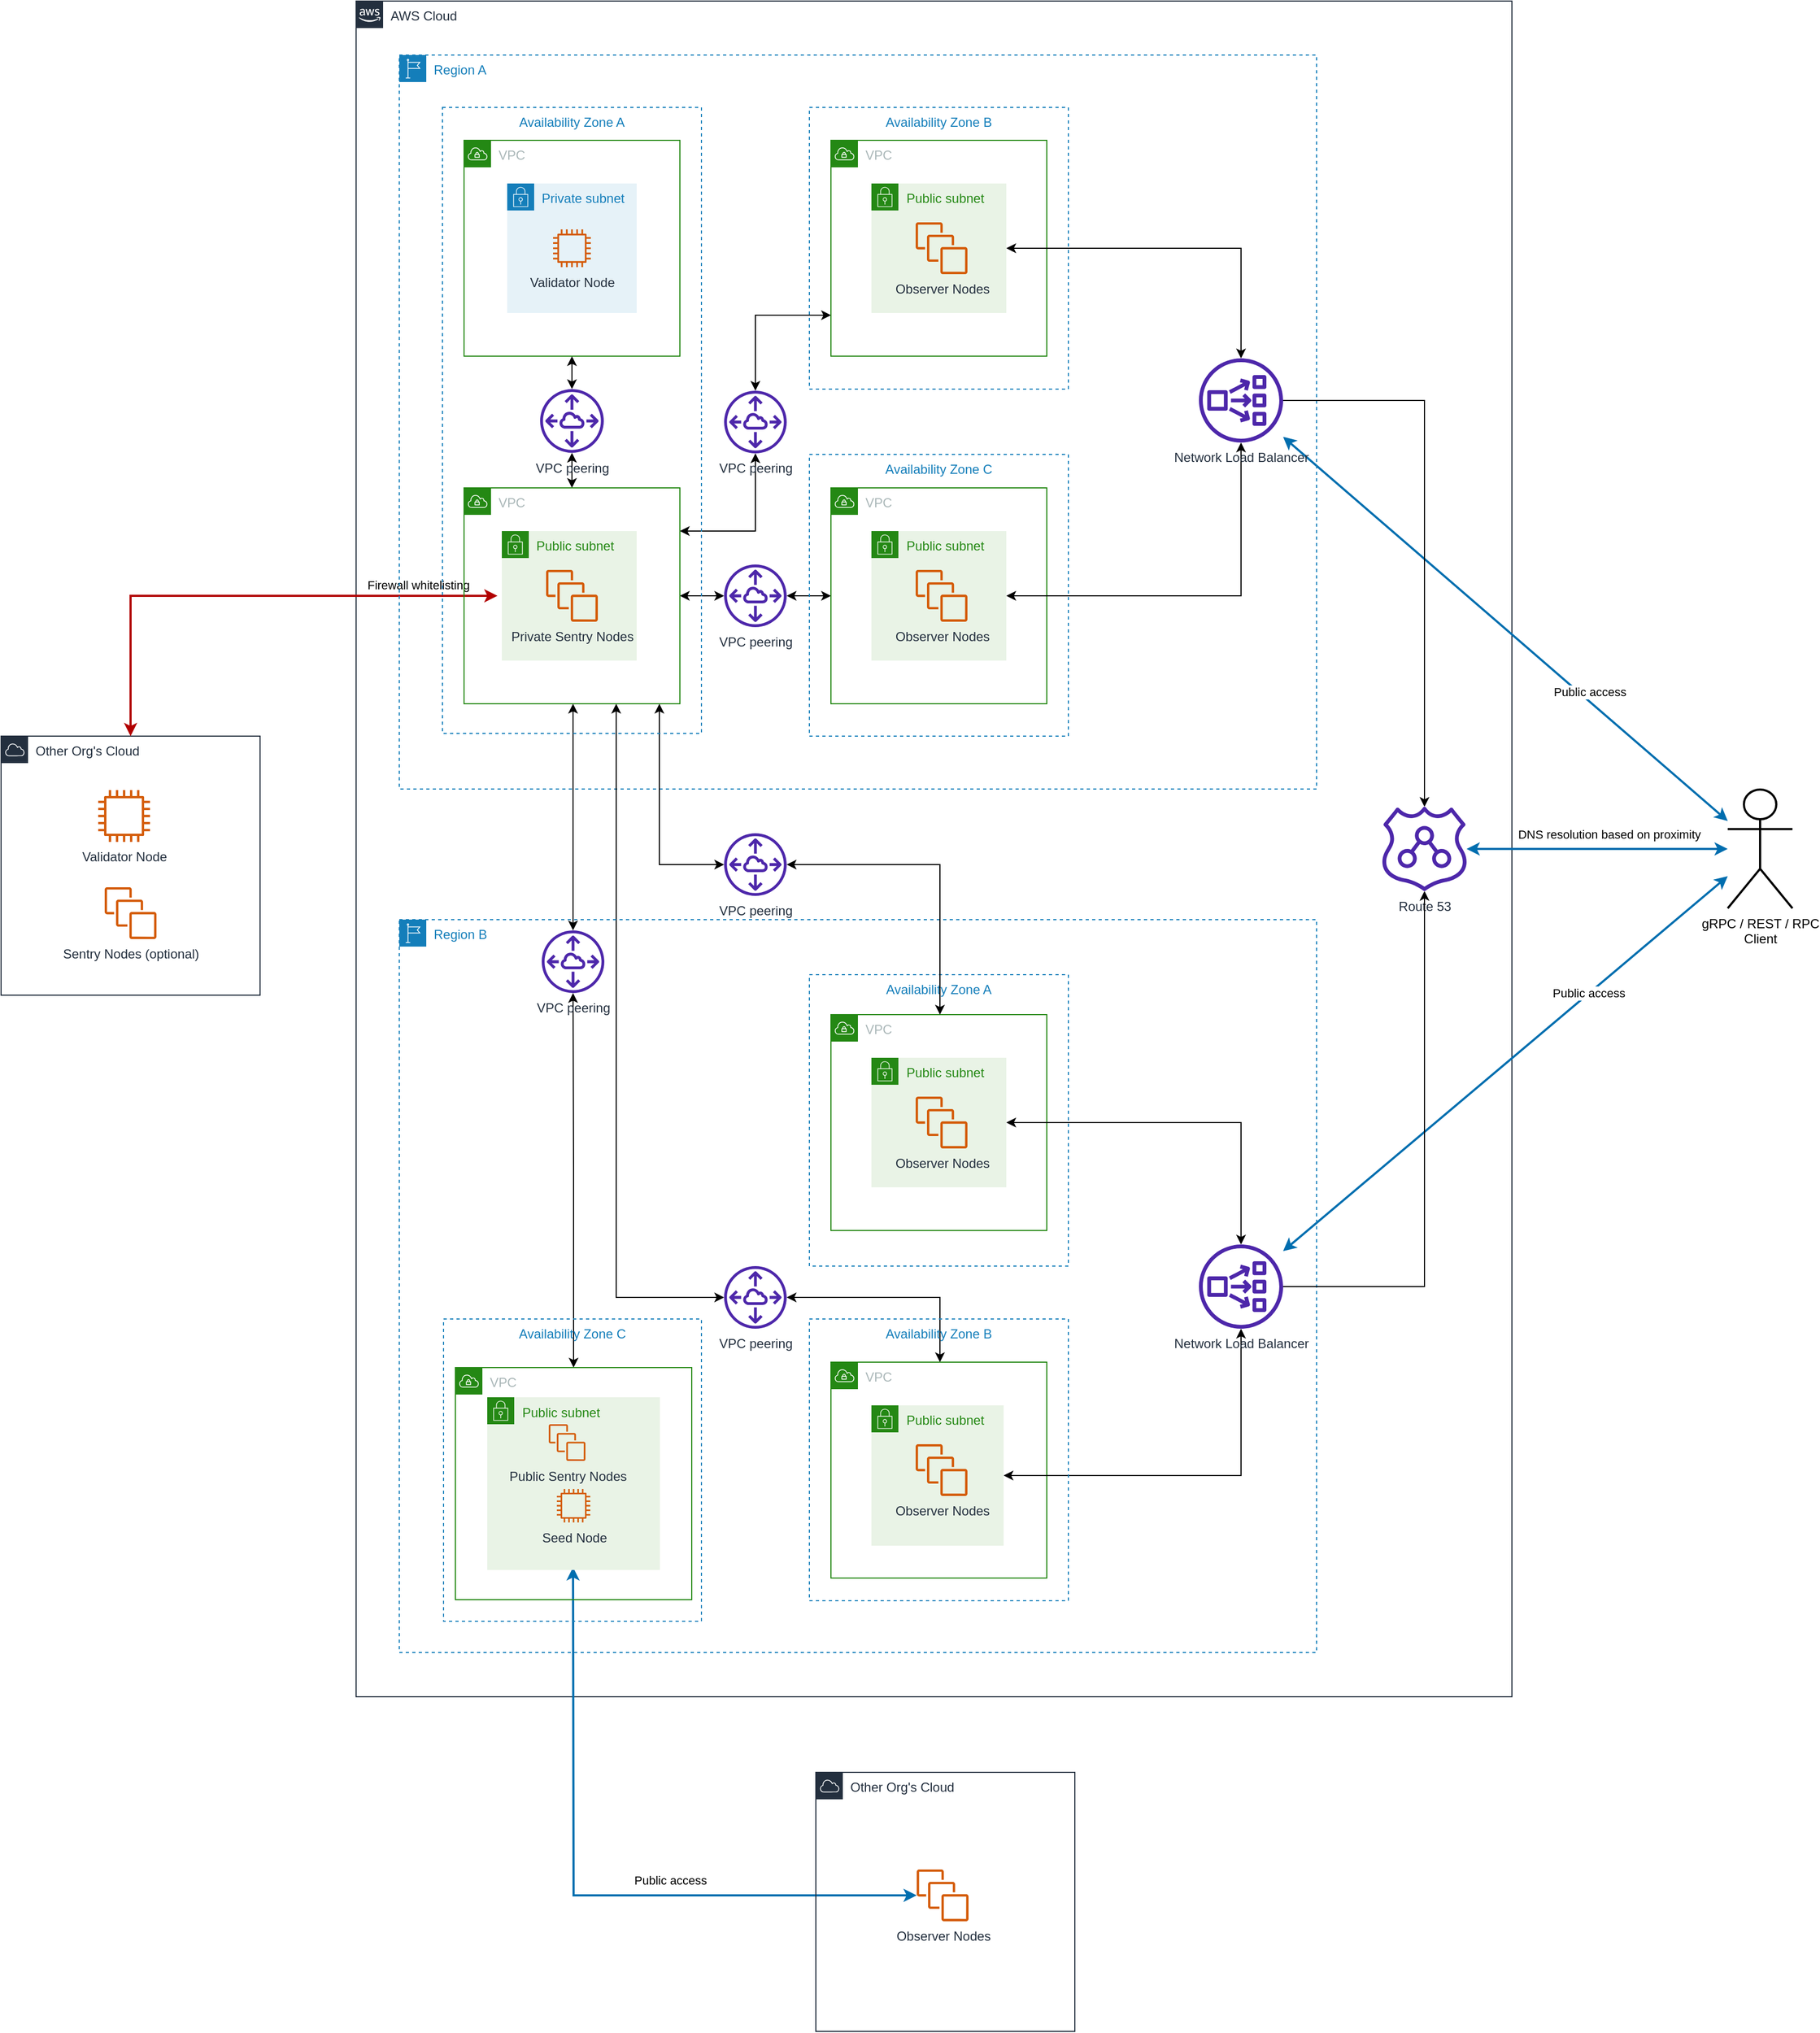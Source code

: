 <mxfile version="17.4.0" type="device"><diagram id="Ht1M8jgEwFfnCIfOTk4-" name="Page-1"><mxGraphModel dx="3083" dy="1185" grid="1" gridSize="10" guides="1" tooltips="1" connect="1" arrows="1" fold="1" page="1" pageScale="1" pageWidth="1169" pageHeight="827" math="0" shadow="0"><root><mxCell id="0"/><mxCell id="1" parent="0"/><mxCell id="qWs7GJj__PbsUUb0vqw0-17" value="AWS Cloud" style="points=[[0,0],[0.25,0],[0.5,0],[0.75,0],[1,0],[1,0.25],[1,0.5],[1,0.75],[1,1],[0.75,1],[0.5,1],[0.25,1],[0,1],[0,0.75],[0,0.5],[0,0.25]];outlineConnect=0;gradientColor=none;html=1;whiteSpace=wrap;fontSize=12;fontStyle=0;container=0;pointerEvents=0;collapsible=0;recursiveResize=0;shape=mxgraph.aws4.group;grIcon=mxgraph.aws4.group_aws_cloud_alt;strokeColor=#232F3E;fillColor=none;verticalAlign=top;align=left;spacingLeft=30;fontColor=#232F3E;dashed=0;" vertex="1" parent="1"><mxGeometry x="39" y="29" width="1071" height="1571" as="geometry"/></mxCell><mxCell id="qWs7GJj__PbsUUb0vqw0-128" value="gRPC / REST / RPC&lt;br&gt;Client" style="shape=umlActor;verticalLabelPosition=bottom;verticalAlign=top;html=1;outlineConnect=0;strokeWidth=2;" vertex="1" parent="1"><mxGeometry x="1310" y="759.5" width="60" height="110" as="geometry"/></mxCell><mxCell id="qWs7GJj__PbsUUb0vqw0-129" value="" style="endArrow=classic;startArrow=classic;html=1;rounded=0;strokeWidth=2;fillColor=#1ba1e2;strokeColor=#006EAF;" edge="1" parent="1" source="qWs7GJj__PbsUUb0vqw0-113" target="qWs7GJj__PbsUUb0vqw0-128"><mxGeometry width="50" height="50" relative="1" as="geometry"><mxPoint x="1130" y="815" as="sourcePoint"/><mxPoint x="1310" y="815" as="targetPoint"/></mxGeometry></mxCell><mxCell id="qWs7GJj__PbsUUb0vqw0-149" value="DNS resolution based on proximity" style="edgeLabel;html=1;align=center;verticalAlign=middle;resizable=0;points=[];" vertex="1" connectable="0" parent="qWs7GJj__PbsUUb0vqw0-129"><mxGeometry x="0.189" relative="1" as="geometry"><mxPoint x="-12" y="-14" as="offset"/></mxGeometry></mxCell><mxCell id="qWs7GJj__PbsUUb0vqw0-139" style="edgeStyle=orthogonalEdgeStyle;rounded=0;orthogonalLoop=1;jettySize=auto;html=1;strokeWidth=2;strokeColor=#006EAF;startArrow=classic;startFill=1;fillColor=#1ba1e2;" edge="1" parent="1" source="qWs7GJj__PbsUUb0vqw0-136"><mxGeometry relative="1" as="geometry"><mxPoint x="240" y="1480" as="targetPoint"/></mxGeometry></mxCell><mxCell id="qWs7GJj__PbsUUb0vqw0-148" value="Public access" style="edgeLabel;html=1;align=center;verticalAlign=middle;resizable=0;points=[];" vertex="1" connectable="0" parent="qWs7GJj__PbsUUb0vqw0-139"><mxGeometry x="-0.263" relative="1" as="geometry"><mxPoint y="-14" as="offset"/></mxGeometry></mxCell><mxCell id="qWs7GJj__PbsUUb0vqw0-131" value="Other Org's Cloud" style="points=[[0,0],[0.25,0],[0.5,0],[0.75,0],[1,0],[1,0.25],[1,0.5],[1,0.75],[1,1],[0.75,1],[0.5,1],[0.25,1],[0,1],[0,0.75],[0,0.5],[0,0.25]];outlineConnect=0;gradientColor=none;html=1;whiteSpace=wrap;fontSize=12;fontStyle=0;container=1;pointerEvents=0;collapsible=0;recursiveResize=0;shape=mxgraph.aws4.group;grIcon=mxgraph.aws4.group_aws_cloud;strokeColor=#232F3E;fillColor=none;verticalAlign=top;align=left;spacingLeft=30;fontColor=#232F3E;dashed=0;" vertex="1" parent="1"><mxGeometry x="465" y="1670" width="240" height="240" as="geometry"/></mxCell><mxCell id="qWs7GJj__PbsUUb0vqw0-136" value="Observer Nodes" style="sketch=0;outlineConnect=0;fontColor=#232F3E;gradientColor=none;fillColor=#D45B07;strokeColor=none;dashed=0;verticalLabelPosition=bottom;verticalAlign=top;align=center;html=1;fontSize=12;fontStyle=0;aspect=fixed;pointerEvents=1;shape=mxgraph.aws4.instances;" vertex="1" parent="qWs7GJj__PbsUUb0vqw0-131"><mxGeometry x="93.5" y="90" width="48" height="48" as="geometry"/></mxCell><mxCell id="qWs7GJj__PbsUUb0vqw0-142" value="Other Org's Cloud" style="points=[[0,0],[0.25,0],[0.5,0],[0.75,0],[1,0],[1,0.25],[1,0.5],[1,0.75],[1,1],[0.75,1],[0.5,1],[0.25,1],[0,1],[0,0.75],[0,0.5],[0,0.25]];outlineConnect=0;gradientColor=none;html=1;whiteSpace=wrap;fontSize=12;fontStyle=0;container=1;pointerEvents=0;collapsible=0;recursiveResize=0;shape=mxgraph.aws4.group;grIcon=mxgraph.aws4.group_aws_cloud;strokeColor=#232F3E;fillColor=none;verticalAlign=top;align=left;spacingLeft=30;fontColor=#232F3E;dashed=0;" vertex="1" parent="1"><mxGeometry x="-290" y="710" width="240" height="240" as="geometry"/></mxCell><mxCell id="qWs7GJj__PbsUUb0vqw0-143" value="Sentry Nodes (optional)" style="sketch=0;outlineConnect=0;fontColor=#232F3E;gradientColor=none;fillColor=#D45B07;strokeColor=none;dashed=0;verticalLabelPosition=bottom;verticalAlign=top;align=center;html=1;fontSize=12;fontStyle=0;aspect=fixed;pointerEvents=1;shape=mxgraph.aws4.instances;" vertex="1" parent="qWs7GJj__PbsUUb0vqw0-142"><mxGeometry x="96" y="140" width="48" height="48" as="geometry"/></mxCell><mxCell id="qWs7GJj__PbsUUb0vqw0-144" value="Validator Node" style="sketch=0;outlineConnect=0;fontColor=#232F3E;gradientColor=none;fillColor=#D45B07;strokeColor=none;dashed=0;verticalLabelPosition=bottom;verticalAlign=top;align=center;html=1;fontSize=12;fontStyle=0;aspect=fixed;pointerEvents=1;shape=mxgraph.aws4.instance2;" vertex="1" parent="qWs7GJj__PbsUUb0vqw0-142"><mxGeometry x="90" y="50" width="48" height="48" as="geometry"/></mxCell><mxCell id="qWs7GJj__PbsUUb0vqw0-145" value="" style="endArrow=classic;startArrow=classic;html=1;rounded=0;strokeWidth=2;fillColor=#e51400;strokeColor=#B20000;" edge="1" parent="1" source="qWs7GJj__PbsUUb0vqw0-142"><mxGeometry width="50" height="50" relative="1" as="geometry"><mxPoint x="-120" y="580" as="sourcePoint"/><mxPoint x="170" y="580" as="targetPoint"/><Array as="points"><mxPoint x="-170" y="580"/></Array></mxGeometry></mxCell><mxCell id="qWs7GJj__PbsUUb0vqw0-146" value="Firewall whitelisting&amp;nbsp;" style="edgeLabel;html=1;align=center;verticalAlign=middle;resizable=0;points=[];" vertex="1" connectable="0" parent="qWs7GJj__PbsUUb0vqw0-145"><mxGeometry x="-0.42" y="3" relative="1" as="geometry"><mxPoint x="261" y="-7" as="offset"/></mxGeometry></mxCell><mxCell id="qWs7GJj__PbsUUb0vqw0-151" value="" style="endArrow=classic;startArrow=classic;html=1;rounded=0;strokeWidth=2;fillColor=#1ba1e2;strokeColor=#006EAF;" edge="1" parent="1" source="qWs7GJj__PbsUUb0vqw0-56" target="qWs7GJj__PbsUUb0vqw0-128"><mxGeometry width="50" height="50" relative="1" as="geometry"><mxPoint x="898" y="398.95" as="sourcePoint"/><mxPoint x="1380" y="770" as="targetPoint"/></mxGeometry></mxCell><mxCell id="qWs7GJj__PbsUUb0vqw0-152" value="Public access" style="edgeLabel;html=1;align=center;verticalAlign=middle;resizable=0;points=[];rotation=0;" vertex="1" connectable="0" parent="qWs7GJj__PbsUUb0vqw0-151"><mxGeometry x="0.189" relative="1" as="geometry"><mxPoint x="39" y="25" as="offset"/></mxGeometry></mxCell><mxCell id="qWs7GJj__PbsUUb0vqw0-153" value="" style="endArrow=classic;startArrow=classic;html=1;rounded=0;strokeWidth=2;fillColor=#1ba1e2;strokeColor=#006EAF;" edge="1" parent="1" source="qWs7GJj__PbsUUb0vqw0-106" target="qWs7GJj__PbsUUb0vqw0-128"><mxGeometry width="50" height="50" relative="1" as="geometry"><mxPoint x="980" y="949.995" as="sourcePoint"/><mxPoint x="1472" y="1314.391" as="targetPoint"/></mxGeometry></mxCell><mxCell id="qWs7GJj__PbsUUb0vqw0-156" value="Public access" style="edgeLabel;html=1;align=center;verticalAlign=middle;resizable=0;points=[];" vertex="1" connectable="0" parent="qWs7GJj__PbsUUb0vqw0-153"><mxGeometry x="0.551" y="2" relative="1" as="geometry"><mxPoint x="-36" y="32" as="offset"/></mxGeometry></mxCell><mxCell id="qWs7GJj__PbsUUb0vqw0-22" value="Region A" style="points=[[0,0],[0.25,0],[0.5,0],[0.75,0],[1,0],[1,0.25],[1,0.5],[1,0.75],[1,1],[0.75,1],[0.5,1],[0.25,1],[0,1],[0,0.75],[0,0.5],[0,0.25]];outlineConnect=0;gradientColor=none;html=1;whiteSpace=wrap;fontSize=12;fontStyle=0;container=0;pointerEvents=0;collapsible=0;recursiveResize=0;shape=mxgraph.aws4.group;grIcon=mxgraph.aws4.group_region;strokeColor=#147EBA;fillColor=none;verticalAlign=top;align=left;spacingLeft=30;fontColor=#147EBA;dashed=1;" vertex="1" parent="1"><mxGeometry x="79" y="79" width="850" height="680" as="geometry"/></mxCell><mxCell id="qWs7GJj__PbsUUb0vqw0-39" value="" style="edgeStyle=orthogonalEdgeStyle;rounded=0;orthogonalLoop=1;jettySize=auto;html=1;startArrow=classic;startFill=1;" edge="1" parent="1" source="qWs7GJj__PbsUUb0vqw0-14" target="qWs7GJj__PbsUUb0vqw0-23"><mxGeometry relative="1" as="geometry"/></mxCell><mxCell id="qWs7GJj__PbsUUb0vqw0-14" value="VPC" style="points=[[0,0],[0.25,0],[0.5,0],[0.75,0],[1,0],[1,0.25],[1,0.5],[1,0.75],[1,1],[0.75,1],[0.5,1],[0.25,1],[0,1],[0,0.75],[0,0.5],[0,0.25]];outlineConnect=0;gradientColor=none;html=1;whiteSpace=wrap;fontSize=12;fontStyle=0;container=1;pointerEvents=0;collapsible=0;recursiveResize=0;shape=mxgraph.aws4.group;grIcon=mxgraph.aws4.group_vpc;strokeColor=#248814;fillColor=none;verticalAlign=top;align=left;spacingLeft=30;fontColor=#AAB7B8;dashed=0;" vertex="1" parent="1"><mxGeometry x="139" y="158" width="200" height="200" as="geometry"/></mxCell><mxCell id="qWs7GJj__PbsUUb0vqw0-36" value="Private subnet" style="points=[[0,0],[0.25,0],[0.5,0],[0.75,0],[1,0],[1,0.25],[1,0.5],[1,0.75],[1,1],[0.75,1],[0.5,1],[0.25,1],[0,1],[0,0.75],[0,0.5],[0,0.25]];outlineConnect=0;gradientColor=none;html=1;whiteSpace=wrap;fontSize=12;fontStyle=0;container=1;pointerEvents=0;collapsible=0;recursiveResize=0;shape=mxgraph.aws4.group;grIcon=mxgraph.aws4.group_security_group;grStroke=0;strokeColor=#147EBA;fillColor=#E6F2F8;verticalAlign=top;align=left;spacingLeft=30;fontColor=#147EBA;dashed=0;" vertex="1" parent="qWs7GJj__PbsUUb0vqw0-14"><mxGeometry x="40" y="40" width="120" height="120" as="geometry"/></mxCell><mxCell id="qWs7GJj__PbsUUb0vqw0-6" value="Validator Node" style="sketch=0;outlineConnect=0;fontColor=#232F3E;gradientColor=none;fillColor=#D45B07;strokeColor=none;dashed=0;verticalLabelPosition=bottom;verticalAlign=top;align=center;html=1;fontSize=12;fontStyle=0;aspect=fixed;pointerEvents=1;shape=mxgraph.aws4.instance2;" vertex="1" parent="qWs7GJj__PbsUUb0vqw0-36"><mxGeometry x="42.5" y="42.5" width="35" height="35" as="geometry"/></mxCell><mxCell id="qWs7GJj__PbsUUb0vqw0-38" value="" style="edgeStyle=orthogonalEdgeStyle;rounded=0;orthogonalLoop=1;jettySize=auto;html=1;startArrow=classic;startFill=1;" edge="1" parent="1" source="qWs7GJj__PbsUUb0vqw0-18" target="qWs7GJj__PbsUUb0vqw0-23"><mxGeometry relative="1" as="geometry"/></mxCell><mxCell id="qWs7GJj__PbsUUb0vqw0-44" value="" style="edgeStyle=orthogonalEdgeStyle;rounded=0;orthogonalLoop=1;jettySize=auto;html=1;startArrow=classic;startFill=1;" edge="1" parent="1" source="qWs7GJj__PbsUUb0vqw0-18" target="qWs7GJj__PbsUUb0vqw0-41"><mxGeometry relative="1" as="geometry"/></mxCell><mxCell id="qWs7GJj__PbsUUb0vqw0-54" style="edgeStyle=orthogonalEdgeStyle;rounded=0;orthogonalLoop=1;jettySize=auto;html=1;startArrow=classic;startFill=1;" edge="1" parent="1" source="qWs7GJj__PbsUUb0vqw0-18" target="qWs7GJj__PbsUUb0vqw0-51"><mxGeometry relative="1" as="geometry"><Array as="points"><mxPoint x="409" y="520"/></Array></mxGeometry></mxCell><mxCell id="qWs7GJj__PbsUUb0vqw0-102" style="edgeStyle=orthogonalEdgeStyle;rounded=0;orthogonalLoop=1;jettySize=auto;html=1;startArrow=classic;startFill=1;" edge="1" parent="1" source="qWs7GJj__PbsUUb0vqw0-18" target="qWs7GJj__PbsUUb0vqw0-98"><mxGeometry relative="1" as="geometry"><Array as="points"><mxPoint x="320" y="829"/></Array></mxGeometry></mxCell><mxCell id="qWs7GJj__PbsUUb0vqw0-105" style="edgeStyle=orthogonalEdgeStyle;rounded=0;orthogonalLoop=1;jettySize=auto;html=1;startArrow=classic;startFill=1;" edge="1" parent="1" source="qWs7GJj__PbsUUb0vqw0-18" target="qWs7GJj__PbsUUb0vqw0-103"><mxGeometry relative="1" as="geometry"><Array as="points"><mxPoint x="280" y="1230"/></Array></mxGeometry></mxCell><mxCell id="qWs7GJj__PbsUUb0vqw0-124" style="edgeStyle=orthogonalEdgeStyle;rounded=0;orthogonalLoop=1;jettySize=auto;html=1;startArrow=classic;startFill=1;" edge="1" parent="1" source="qWs7GJj__PbsUUb0vqw0-18" target="qWs7GJj__PbsUUb0vqw0-120"><mxGeometry relative="1" as="geometry"><Array as="points"><mxPoint x="240" y="770"/><mxPoint x="240" y="770"/></Array></mxGeometry></mxCell><mxCell id="qWs7GJj__PbsUUb0vqw0-18" value="VPC" style="points=[[0,0],[0.25,0],[0.5,0],[0.75,0],[1,0],[1,0.25],[1,0.5],[1,0.75],[1,1],[0.75,1],[0.5,1],[0.25,1],[0,1],[0,0.75],[0,0.5],[0,0.25]];outlineConnect=0;gradientColor=none;html=1;whiteSpace=wrap;fontSize=12;fontStyle=0;container=1;pointerEvents=0;collapsible=0;recursiveResize=0;shape=mxgraph.aws4.group;grIcon=mxgraph.aws4.group_vpc;strokeColor=#248814;fillColor=none;verticalAlign=top;align=left;spacingLeft=30;fontColor=#AAB7B8;dashed=0;" vertex="1" parent="1"><mxGeometry x="139" y="480" width="200" height="200" as="geometry"/></mxCell><mxCell id="qWs7GJj__PbsUUb0vqw0-37" value="Public subnet" style="points=[[0,0],[0.25,0],[0.5,0],[0.75,0],[1,0],[1,0.25],[1,0.5],[1,0.75],[1,1],[0.75,1],[0.5,1],[0.25,1],[0,1],[0,0.75],[0,0.5],[0,0.25]];outlineConnect=0;gradientColor=none;html=1;whiteSpace=wrap;fontSize=12;fontStyle=0;container=1;pointerEvents=0;collapsible=0;recursiveResize=0;shape=mxgraph.aws4.group;grIcon=mxgraph.aws4.group_security_group;grStroke=0;strokeColor=#248814;fillColor=#E9F3E6;verticalAlign=top;align=left;spacingLeft=30;fontColor=#248814;dashed=0;" vertex="1" parent="qWs7GJj__PbsUUb0vqw0-18"><mxGeometry x="35" y="40" width="125" height="120" as="geometry"/></mxCell><mxCell id="qWs7GJj__PbsUUb0vqw0-20" value="Private Sentry Nodes" style="sketch=0;outlineConnect=0;fontColor=#232F3E;gradientColor=none;fillColor=#D45B07;strokeColor=none;dashed=0;verticalLabelPosition=bottom;verticalAlign=top;align=center;html=1;fontSize=12;fontStyle=0;aspect=fixed;pointerEvents=1;shape=mxgraph.aws4.instances;" vertex="1" parent="qWs7GJj__PbsUUb0vqw0-37"><mxGeometry x="41" y="36" width="48" height="48" as="geometry"/></mxCell><mxCell id="qWs7GJj__PbsUUb0vqw0-23" value="VPC peering" style="sketch=0;outlineConnect=0;fontColor=#232F3E;gradientColor=none;fillColor=#4D27AA;strokeColor=none;dashed=0;verticalLabelPosition=bottom;verticalAlign=top;align=center;html=1;fontSize=12;fontStyle=0;aspect=fixed;pointerEvents=1;shape=mxgraph.aws4.peering;" vertex="1" parent="1"><mxGeometry x="209.5" y="388.5" width="59" height="59" as="geometry"/></mxCell><mxCell id="qWs7GJj__PbsUUb0vqw0-42" value="" style="edgeStyle=orthogonalEdgeStyle;rounded=0;orthogonalLoop=1;jettySize=auto;html=1;startArrow=classic;startFill=1;" edge="1" parent="1" source="qWs7GJj__PbsUUb0vqw0-34" target="qWs7GJj__PbsUUb0vqw0-41"><mxGeometry relative="1" as="geometry"/></mxCell><mxCell id="qWs7GJj__PbsUUb0vqw0-34" value="VPC" style="points=[[0,0],[0.25,0],[0.5,0],[0.75,0],[1,0],[1,0.25],[1,0.5],[1,0.75],[1,1],[0.75,1],[0.5,1],[0.25,1],[0,1],[0,0.75],[0,0.5],[0,0.25]];outlineConnect=0;gradientColor=none;html=1;whiteSpace=wrap;fontSize=12;fontStyle=0;container=1;pointerEvents=0;collapsible=0;recursiveResize=0;shape=mxgraph.aws4.group;grIcon=mxgraph.aws4.group_vpc;strokeColor=#248814;fillColor=none;verticalAlign=top;align=left;spacingLeft=30;fontColor=#AAB7B8;dashed=0;" vertex="1" parent="1"><mxGeometry x="479" y="480" width="200" height="200" as="geometry"/></mxCell><mxCell id="qWs7GJj__PbsUUb0vqw0-41" value="VPC peering" style="sketch=0;outlineConnect=0;fontColor=#232F3E;gradientColor=none;fillColor=#4D27AA;strokeColor=none;dashed=0;verticalLabelPosition=bottom;verticalAlign=top;align=center;html=1;fontSize=12;fontStyle=0;aspect=fixed;pointerEvents=1;shape=mxgraph.aws4.peering;" vertex="1" parent="1"><mxGeometry x="380" y="551" width="58" height="58" as="geometry"/></mxCell><mxCell id="qWs7GJj__PbsUUb0vqw0-45" value="Availability Zone C" style="fillColor=none;strokeColor=#147EBA;dashed=1;verticalAlign=top;fontStyle=0;fontColor=#147EBA;" vertex="1" parent="1"><mxGeometry x="459" y="449" width="240" height="261" as="geometry"/></mxCell><mxCell id="qWs7GJj__PbsUUb0vqw0-110" style="edgeStyle=orthogonalEdgeStyle;rounded=0;orthogonalLoop=1;jettySize=auto;html=1;startArrow=classic;startFill=1;" edge="1" parent="1" source="qWs7GJj__PbsUUb0vqw0-46" target="qWs7GJj__PbsUUb0vqw0-56"><mxGeometry relative="1" as="geometry"/></mxCell><mxCell id="qWs7GJj__PbsUUb0vqw0-46" value="Public subnet" style="points=[[0,0],[0.25,0],[0.5,0],[0.75,0],[1,0],[1,0.25],[1,0.5],[1,0.75],[1,1],[0.75,1],[0.5,1],[0.25,1],[0,1],[0,0.75],[0,0.5],[0,0.25]];outlineConnect=0;gradientColor=none;html=1;whiteSpace=wrap;fontSize=12;fontStyle=0;container=1;pointerEvents=0;collapsible=0;recursiveResize=0;shape=mxgraph.aws4.group;grIcon=mxgraph.aws4.group_security_group;grStroke=0;strokeColor=#248814;fillColor=#E9F3E6;verticalAlign=top;align=left;spacingLeft=30;fontColor=#248814;dashed=0;" vertex="1" parent="1"><mxGeometry x="516.5" y="520" width="125" height="120" as="geometry"/></mxCell><mxCell id="qWs7GJj__PbsUUb0vqw0-47" value="Observer Nodes" style="sketch=0;outlineConnect=0;fontColor=#232F3E;gradientColor=none;fillColor=#D45B07;strokeColor=none;dashed=0;verticalLabelPosition=bottom;verticalAlign=top;align=center;html=1;fontSize=12;fontStyle=0;aspect=fixed;pointerEvents=1;shape=mxgraph.aws4.instances;" vertex="1" parent="qWs7GJj__PbsUUb0vqw0-46"><mxGeometry x="41" y="36" width="48" height="48" as="geometry"/></mxCell><mxCell id="qWs7GJj__PbsUUb0vqw0-53" style="edgeStyle=orthogonalEdgeStyle;rounded=0;orthogonalLoop=1;jettySize=auto;html=1;startArrow=classic;startFill=1;" edge="1" parent="1" source="qWs7GJj__PbsUUb0vqw0-48" target="qWs7GJj__PbsUUb0vqw0-51"><mxGeometry relative="1" as="geometry"><Array as="points"><mxPoint x="409" y="320"/></Array></mxGeometry></mxCell><mxCell id="qWs7GJj__PbsUUb0vqw0-48" value="VPC" style="points=[[0,0],[0.25,0],[0.5,0],[0.75,0],[1,0],[1,0.25],[1,0.5],[1,0.75],[1,1],[0.75,1],[0.5,1],[0.25,1],[0,1],[0,0.75],[0,0.5],[0,0.25]];outlineConnect=0;gradientColor=none;html=1;whiteSpace=wrap;fontSize=12;fontStyle=0;container=1;pointerEvents=0;collapsible=0;recursiveResize=0;shape=mxgraph.aws4.group;grIcon=mxgraph.aws4.group_vpc;strokeColor=#248814;fillColor=none;verticalAlign=top;align=left;spacingLeft=30;fontColor=#AAB7B8;dashed=0;" vertex="1" parent="1"><mxGeometry x="479" y="158" width="200" height="200" as="geometry"/></mxCell><mxCell id="qWs7GJj__PbsUUb0vqw0-49" value="Public subnet" style="points=[[0,0],[0.25,0],[0.5,0],[0.75,0],[1,0],[1,0.25],[1,0.5],[1,0.75],[1,1],[0.75,1],[0.5,1],[0.25,1],[0,1],[0,0.75],[0,0.5],[0,0.25]];outlineConnect=0;gradientColor=none;html=1;whiteSpace=wrap;fontSize=12;fontStyle=0;container=1;pointerEvents=0;collapsible=0;recursiveResize=0;shape=mxgraph.aws4.group;grIcon=mxgraph.aws4.group_security_group;grStroke=0;strokeColor=#248814;fillColor=#E9F3E6;verticalAlign=top;align=left;spacingLeft=30;fontColor=#248814;dashed=0;" vertex="1" parent="qWs7GJj__PbsUUb0vqw0-48"><mxGeometry x="37.5" y="40" width="125" height="120" as="geometry"/></mxCell><mxCell id="qWs7GJj__PbsUUb0vqw0-50" value="Observer Nodes" style="sketch=0;outlineConnect=0;fontColor=#232F3E;gradientColor=none;fillColor=#D45B07;strokeColor=none;dashed=0;verticalLabelPosition=bottom;verticalAlign=top;align=center;html=1;fontSize=12;fontStyle=0;aspect=fixed;pointerEvents=1;shape=mxgraph.aws4.instances;" vertex="1" parent="qWs7GJj__PbsUUb0vqw0-49"><mxGeometry x="41" y="36" width="48" height="48" as="geometry"/></mxCell><mxCell id="qWs7GJj__PbsUUb0vqw0-51" value="VPC peering" style="sketch=0;outlineConnect=0;fontColor=#232F3E;gradientColor=none;fillColor=#4D27AA;strokeColor=none;dashed=0;verticalLabelPosition=bottom;verticalAlign=top;align=center;html=1;fontSize=12;fontStyle=0;aspect=fixed;pointerEvents=1;shape=mxgraph.aws4.peering;" vertex="1" parent="1"><mxGeometry x="380" y="390" width="58" height="58" as="geometry"/></mxCell><mxCell id="qWs7GJj__PbsUUb0vqw0-114" style="edgeStyle=orthogonalEdgeStyle;rounded=0;orthogonalLoop=1;jettySize=auto;html=1;" edge="1" parent="1" source="qWs7GJj__PbsUUb0vqw0-56" target="qWs7GJj__PbsUUb0vqw0-113"><mxGeometry relative="1" as="geometry"><Array as="points"><mxPoint x="1029" y="399"/></Array></mxGeometry></mxCell><mxCell id="qWs7GJj__PbsUUb0vqw0-56" value="Network Load Balancer" style="sketch=0;outlineConnect=0;fontColor=#232F3E;gradientColor=none;fillColor=#4D27AA;strokeColor=none;dashed=0;verticalLabelPosition=bottom;verticalAlign=top;align=center;html=1;fontSize=12;fontStyle=0;aspect=fixed;pointerEvents=1;shape=mxgraph.aws4.network_load_balancer;" vertex="1" parent="1"><mxGeometry x="820" y="360" width="78" height="78" as="geometry"/></mxCell><mxCell id="qWs7GJj__PbsUUb0vqw0-89" value="Region B" style="points=[[0,0],[0.25,0],[0.5,0],[0.75,0],[1,0],[1,0.25],[1,0.5],[1,0.75],[1,1],[0.75,1],[0.5,1],[0.25,1],[0,1],[0,0.75],[0,0.5],[0,0.25]];outlineConnect=0;gradientColor=none;html=1;whiteSpace=wrap;fontSize=12;fontStyle=0;container=1;pointerEvents=0;collapsible=0;recursiveResize=0;shape=mxgraph.aws4.group;grIcon=mxgraph.aws4.group_region;strokeColor=#147EBA;fillColor=none;verticalAlign=top;align=left;spacingLeft=30;fontColor=#147EBA;dashed=1;" vertex="1" parent="1"><mxGeometry x="79" y="880" width="850" height="679" as="geometry"/></mxCell><mxCell id="qWs7GJj__PbsUUb0vqw0-104" style="edgeStyle=orthogonalEdgeStyle;rounded=0;orthogonalLoop=1;jettySize=auto;html=1;startArrow=classic;startFill=1;" edge="1" parent="qWs7GJj__PbsUUb0vqw0-89" source="qWs7GJj__PbsUUb0vqw0-90" target="qWs7GJj__PbsUUb0vqw0-103"><mxGeometry relative="1" as="geometry"><Array as="points"><mxPoint x="501" y="350"/></Array></mxGeometry></mxCell><mxCell id="qWs7GJj__PbsUUb0vqw0-90" value="VPC" style="points=[[0,0],[0.25,0],[0.5,0],[0.75,0],[1,0],[1,0.25],[1,0.5],[1,0.75],[1,1],[0.75,1],[0.5,1],[0.25,1],[0,1],[0,0.75],[0,0.5],[0,0.25]];outlineConnect=0;gradientColor=none;html=1;whiteSpace=wrap;fontSize=12;fontStyle=0;container=1;pointerEvents=0;collapsible=0;recursiveResize=0;shape=mxgraph.aws4.group;grIcon=mxgraph.aws4.group_vpc;strokeColor=#248814;fillColor=none;verticalAlign=top;align=left;spacingLeft=30;fontColor=#AAB7B8;dashed=0;" vertex="1" parent="qWs7GJj__PbsUUb0vqw0-89"><mxGeometry x="400" y="410" width="200" height="200" as="geometry"/></mxCell><mxCell id="qWs7GJj__PbsUUb0vqw0-112" style="edgeStyle=orthogonalEdgeStyle;rounded=0;orthogonalLoop=1;jettySize=auto;html=1;startArrow=classic;startFill=1;" edge="1" parent="qWs7GJj__PbsUUb0vqw0-89" source="qWs7GJj__PbsUUb0vqw0-92" target="qWs7GJj__PbsUUb0vqw0-106"><mxGeometry relative="1" as="geometry"/></mxCell><mxCell id="qWs7GJj__PbsUUb0vqw0-92" value="Public subnet" style="points=[[0,0],[0.25,0],[0.5,0],[0.75,0],[1,0],[1,0.25],[1,0.5],[1,0.75],[1,1],[0.75,1],[0.5,1],[0.25,1],[0,1],[0,0.75],[0,0.5],[0,0.25]];outlineConnect=0;gradientColor=none;html=1;whiteSpace=wrap;fontSize=12;fontStyle=0;container=1;pointerEvents=0;collapsible=0;recursiveResize=0;shape=mxgraph.aws4.group;grIcon=mxgraph.aws4.group_security_group;grStroke=0;strokeColor=#248814;fillColor=#E9F3E6;verticalAlign=top;align=left;spacingLeft=30;fontColor=#248814;dashed=0;" vertex="1" parent="qWs7GJj__PbsUUb0vqw0-89"><mxGeometry x="437.5" y="450" width="122.5" height="130" as="geometry"/></mxCell><mxCell id="qWs7GJj__PbsUUb0vqw0-93" value="Observer Nodes" style="sketch=0;outlineConnect=0;fontColor=#232F3E;gradientColor=none;fillColor=#D45B07;strokeColor=none;dashed=0;verticalLabelPosition=bottom;verticalAlign=top;align=center;html=1;fontSize=12;fontStyle=0;aspect=fixed;pointerEvents=1;shape=mxgraph.aws4.instances;" vertex="1" parent="qWs7GJj__PbsUUb0vqw0-92"><mxGeometry x="41" y="36" width="48" height="48" as="geometry"/></mxCell><mxCell id="qWs7GJj__PbsUUb0vqw0-91" value="Availability Zone B" style="fillColor=none;strokeColor=#147EBA;dashed=1;verticalAlign=top;fontStyle=0;fontColor=#147EBA;" vertex="1" parent="qWs7GJj__PbsUUb0vqw0-92"><mxGeometry x="-57.5" y="-80" width="240" height="261" as="geometry"/></mxCell><mxCell id="qWs7GJj__PbsUUb0vqw0-94" value="VPC" style="points=[[0,0],[0.25,0],[0.5,0],[0.75,0],[1,0],[1,0.25],[1,0.5],[1,0.75],[1,1],[0.75,1],[0.5,1],[0.25,1],[0,1],[0,0.75],[0,0.5],[0,0.25]];outlineConnect=0;gradientColor=none;html=1;whiteSpace=wrap;fontSize=12;fontStyle=0;container=1;pointerEvents=0;collapsible=0;recursiveResize=0;shape=mxgraph.aws4.group;grIcon=mxgraph.aws4.group_vpc;strokeColor=#248814;fillColor=none;verticalAlign=top;align=left;spacingLeft=30;fontColor=#AAB7B8;dashed=0;" vertex="1" parent="qWs7GJj__PbsUUb0vqw0-89"><mxGeometry x="400" y="88" width="200" height="200" as="geometry"/></mxCell><mxCell id="qWs7GJj__PbsUUb0vqw0-95" value="Public subnet" style="points=[[0,0],[0.25,0],[0.5,0],[0.75,0],[1,0],[1,0.25],[1,0.5],[1,0.75],[1,1],[0.75,1],[0.5,1],[0.25,1],[0,1],[0,0.75],[0,0.5],[0,0.25]];outlineConnect=0;gradientColor=none;html=1;whiteSpace=wrap;fontSize=12;fontStyle=0;container=1;pointerEvents=0;collapsible=0;recursiveResize=0;shape=mxgraph.aws4.group;grIcon=mxgraph.aws4.group_security_group;grStroke=0;strokeColor=#248814;fillColor=#E9F3E6;verticalAlign=top;align=left;spacingLeft=30;fontColor=#248814;dashed=0;" vertex="1" parent="qWs7GJj__PbsUUb0vqw0-94"><mxGeometry x="37.5" y="40" width="125" height="120" as="geometry"/></mxCell><mxCell id="qWs7GJj__PbsUUb0vqw0-96" value="Observer Nodes" style="sketch=0;outlineConnect=0;fontColor=#232F3E;gradientColor=none;fillColor=#D45B07;strokeColor=none;dashed=0;verticalLabelPosition=bottom;verticalAlign=top;align=center;html=1;fontSize=12;fontStyle=0;aspect=fixed;pointerEvents=1;shape=mxgraph.aws4.instances;" vertex="1" parent="qWs7GJj__PbsUUb0vqw0-95"><mxGeometry x="41" y="36" width="48" height="48" as="geometry"/></mxCell><mxCell id="qWs7GJj__PbsUUb0vqw0-103" value="VPC peering" style="sketch=0;outlineConnect=0;fontColor=#232F3E;gradientColor=none;fillColor=#4D27AA;strokeColor=none;dashed=0;verticalLabelPosition=bottom;verticalAlign=top;align=center;html=1;fontSize=12;fontStyle=0;aspect=fixed;pointerEvents=1;shape=mxgraph.aws4.peering;" vertex="1" parent="qWs7GJj__PbsUUb0vqw0-89"><mxGeometry x="301" y="321" width="58" height="58" as="geometry"/></mxCell><mxCell id="qWs7GJj__PbsUUb0vqw0-106" value="Network Load Balancer" style="sketch=0;outlineConnect=0;fontColor=#232F3E;gradientColor=none;fillColor=#4D27AA;strokeColor=none;dashed=0;verticalLabelPosition=bottom;verticalAlign=top;align=center;html=1;fontSize=12;fontStyle=0;aspect=fixed;pointerEvents=1;shape=mxgraph.aws4.network_load_balancer;" vertex="1" parent="qWs7GJj__PbsUUb0vqw0-89"><mxGeometry x="741" y="301" width="78" height="78" as="geometry"/></mxCell><mxCell id="qWs7GJj__PbsUUb0vqw0-111" style="edgeStyle=orthogonalEdgeStyle;rounded=0;orthogonalLoop=1;jettySize=auto;html=1;startArrow=classic;startFill=1;" edge="1" parent="qWs7GJj__PbsUUb0vqw0-89" source="qWs7GJj__PbsUUb0vqw0-95" target="qWs7GJj__PbsUUb0vqw0-106"><mxGeometry relative="1" as="geometry"/></mxCell><mxCell id="qWs7GJj__PbsUUb0vqw0-97" value="Availability Zone A" style="fillColor=none;strokeColor=#147EBA;dashed=1;verticalAlign=top;fontStyle=0;fontColor=#147EBA;" vertex="1" parent="qWs7GJj__PbsUUb0vqw0-89"><mxGeometry x="380" y="51" width="240" height="270" as="geometry"/></mxCell><mxCell id="qWs7GJj__PbsUUb0vqw0-125" style="edgeStyle=orthogonalEdgeStyle;rounded=0;orthogonalLoop=1;jettySize=auto;html=1;startArrow=classic;startFill=1;strokeWidth=1;" edge="1" parent="qWs7GJj__PbsUUb0vqw0-89" source="qWs7GJj__PbsUUb0vqw0-117" target="qWs7GJj__PbsUUb0vqw0-120"><mxGeometry relative="1" as="geometry"><Array as="points"><mxPoint x="161" y="230"/><mxPoint x="161" y="230"/></Array></mxGeometry></mxCell><mxCell id="qWs7GJj__PbsUUb0vqw0-117" value="VPC" style="points=[[0,0],[0.25,0],[0.5,0],[0.75,0],[1,0],[1,0.25],[1,0.5],[1,0.75],[1,1],[0.75,1],[0.5,1],[0.25,1],[0,1],[0,0.75],[0,0.5],[0,0.25]];outlineConnect=0;gradientColor=none;html=1;whiteSpace=wrap;fontSize=12;fontStyle=0;container=1;pointerEvents=0;collapsible=0;recursiveResize=0;shape=mxgraph.aws4.group;grIcon=mxgraph.aws4.group_vpc;strokeColor=#248814;fillColor=none;verticalAlign=top;align=left;spacingLeft=30;fontColor=#AAB7B8;dashed=0;" vertex="1" parent="qWs7GJj__PbsUUb0vqw0-89"><mxGeometry x="52" y="415" width="219" height="215" as="geometry"/></mxCell><mxCell id="qWs7GJj__PbsUUb0vqw0-118" value="Public subnet" style="points=[[0,0],[0.25,0],[0.5,0],[0.75,0],[1,0],[1,0.25],[1,0.5],[1,0.75],[1,1],[0.75,1],[0.5,1],[0.25,1],[0,1],[0,0.75],[0,0.5],[0,0.25]];outlineConnect=0;gradientColor=none;html=1;whiteSpace=wrap;fontSize=12;fontStyle=0;container=1;pointerEvents=0;collapsible=0;recursiveResize=0;shape=mxgraph.aws4.group;grIcon=mxgraph.aws4.group_security_group;grStroke=0;strokeColor=#248814;fillColor=#E9F3E6;verticalAlign=top;align=left;spacingLeft=30;fontColor=#248814;dashed=0;" vertex="1" parent="qWs7GJj__PbsUUb0vqw0-117"><mxGeometry x="29.5" y="27.5" width="160" height="160" as="geometry"/></mxCell><mxCell id="qWs7GJj__PbsUUb0vqw0-119" value="Public Sentry Nodes" style="sketch=0;outlineConnect=0;fontColor=#232F3E;gradientColor=none;fillColor=#D45B07;strokeColor=none;dashed=0;verticalLabelPosition=bottom;verticalAlign=top;align=center;html=1;fontSize=12;fontStyle=0;aspect=fixed;pointerEvents=1;shape=mxgraph.aws4.instances;" vertex="1" parent="qWs7GJj__PbsUUb0vqw0-118"><mxGeometry x="57" y="25" width="34" height="34" as="geometry"/></mxCell><mxCell id="qWs7GJj__PbsUUb0vqw0-126" value="Seed Node&lt;br&gt;" style="sketch=0;outlineConnect=0;fontColor=#232F3E;gradientColor=none;fillColor=#D45B07;strokeColor=none;dashed=0;verticalLabelPosition=bottom;verticalAlign=top;align=center;html=1;fontSize=12;fontStyle=0;aspect=fixed;pointerEvents=1;shape=mxgraph.aws4.instance2;" vertex="1" parent="qWs7GJj__PbsUUb0vqw0-118"><mxGeometry x="64.5" y="85" width="31" height="31" as="geometry"/></mxCell><mxCell id="qWs7GJj__PbsUUb0vqw0-120" value="VPC peering" style="sketch=0;outlineConnect=0;fontColor=#232F3E;gradientColor=none;fillColor=#4D27AA;strokeColor=none;dashed=0;verticalLabelPosition=bottom;verticalAlign=top;align=center;html=1;fontSize=12;fontStyle=0;aspect=fixed;pointerEvents=1;shape=mxgraph.aws4.peering;" vertex="1" parent="qWs7GJj__PbsUUb0vqw0-89"><mxGeometry x="132" y="10" width="58" height="58" as="geometry"/></mxCell><mxCell id="qWs7GJj__PbsUUb0vqw0-127" value="Availability Zone C" style="fillColor=none;strokeColor=#147EBA;dashed=1;verticalAlign=top;fontStyle=0;fontColor=#147EBA;" vertex="1" parent="qWs7GJj__PbsUUb0vqw0-89"><mxGeometry x="41" y="370" width="239" height="280" as="geometry"/></mxCell><mxCell id="qWs7GJj__PbsUUb0vqw0-98" value="VPC peering" style="sketch=0;outlineConnect=0;fontColor=#232F3E;gradientColor=none;fillColor=#4D27AA;strokeColor=none;dashed=0;verticalLabelPosition=bottom;verticalAlign=top;align=center;html=1;fontSize=12;fontStyle=0;aspect=fixed;pointerEvents=1;shape=mxgraph.aws4.peering;" vertex="1" parent="1"><mxGeometry x="380" y="800" width="58" height="58" as="geometry"/></mxCell><mxCell id="qWs7GJj__PbsUUb0vqw0-100" style="edgeStyle=orthogonalEdgeStyle;rounded=0;orthogonalLoop=1;jettySize=auto;html=1;startArrow=classic;startFill=1;" edge="1" parent="1" source="qWs7GJj__PbsUUb0vqw0-94" target="qWs7GJj__PbsUUb0vqw0-98"><mxGeometry relative="1" as="geometry"><Array as="points"><mxPoint x="580" y="829"/></Array></mxGeometry></mxCell><mxCell id="qWs7GJj__PbsUUb0vqw0-109" style="edgeStyle=orthogonalEdgeStyle;rounded=0;orthogonalLoop=1;jettySize=auto;html=1;startArrow=classic;startFill=1;" edge="1" parent="1" source="qWs7GJj__PbsUUb0vqw0-49" target="qWs7GJj__PbsUUb0vqw0-56"><mxGeometry relative="1" as="geometry"/></mxCell><mxCell id="qWs7GJj__PbsUUb0vqw0-55" value="Availability Zone B" style="fillColor=none;strokeColor=#147EBA;dashed=1;verticalAlign=top;fontStyle=0;fontColor=#147EBA;" vertex="1" parent="1"><mxGeometry x="459" y="127.5" width="240" height="261" as="geometry"/></mxCell><mxCell id="qWs7GJj__PbsUUb0vqw0-113" value="Route 53" style="sketch=0;outlineConnect=0;fontColor=#232F3E;gradientColor=none;fillColor=#4D27AA;strokeColor=none;dashed=0;verticalLabelPosition=bottom;verticalAlign=top;align=center;html=1;fontSize=12;fontStyle=0;aspect=fixed;pointerEvents=1;shape=mxgraph.aws4.route_53_resolver;" vertex="1" parent="1"><mxGeometry x="990" y="775.5" width="78" height="78" as="geometry"/></mxCell><mxCell id="qWs7GJj__PbsUUb0vqw0-115" style="edgeStyle=orthogonalEdgeStyle;rounded=0;orthogonalLoop=1;jettySize=auto;html=1;" edge="1" parent="1" source="qWs7GJj__PbsUUb0vqw0-106" target="qWs7GJj__PbsUUb0vqw0-113"><mxGeometry relative="1" as="geometry"/></mxCell><mxCell id="qWs7GJj__PbsUUb0vqw0-40" value="Availability Zone A" style="fillColor=none;strokeColor=#147EBA;dashed=1;verticalAlign=top;fontStyle=0;fontColor=#147EBA;" vertex="1" parent="1"><mxGeometry x="119" y="127.5" width="240" height="580" as="geometry"/></mxCell></root></mxGraphModel></diagram></mxfile>